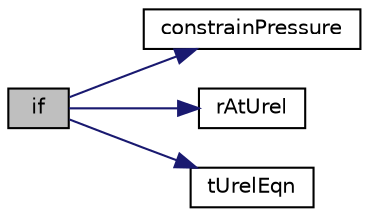 digraph "if"
{
  bgcolor="transparent";
  edge [fontname="Helvetica",fontsize="10",labelfontname="Helvetica",labelfontsize="10"];
  node [fontname="Helvetica",fontsize="10",shape=record];
  rankdir="LR";
  Node1 [label="if",height=0.2,width=0.4,color="black", fillcolor="grey75", style="filled", fontcolor="black"];
  Node1 -> Node2 [color="midnightblue",fontsize="10",style="solid",fontname="Helvetica"];
  Node2 [label="constrainPressure",height=0.2,width=0.4,color="black",URL="$a03039.html#a99a17e3e05078559ff760b2a0b61b285"];
  Node1 -> Node3 [color="midnightblue",fontsize="10",style="solid",fontname="Helvetica"];
  Node3 [label="rAtUrel",height=0.2,width=0.4,color="black",URL="$a03060.html#a2c7eff99e7bb2165eb0ce38503a59583"];
  Node1 -> Node4 [color="midnightblue",fontsize="10",style="solid",fontname="Helvetica"];
  Node4 [label="tUrelEqn",height=0.2,width=0.4,color="black",URL="$a03359.html#a592a0e2f7af0ba834b39831c31e6a0fb"];
}
